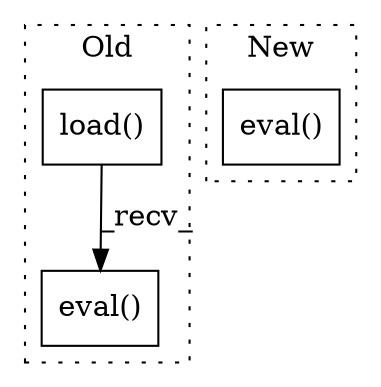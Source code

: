 digraph G {
subgraph cluster0 {
1 [label="load()" a="75" s="914,939" l="15,21" shape="box"];
3 [label="eval()" a="75" s="1002" l="12" shape="box"];
label = "Old";
style="dotted";
}
subgraph cluster1 {
2 [label="eval()" a="75" s="510" l="45" shape="box"];
label = "New";
style="dotted";
}
1 -> 3 [label="_recv_"];
}